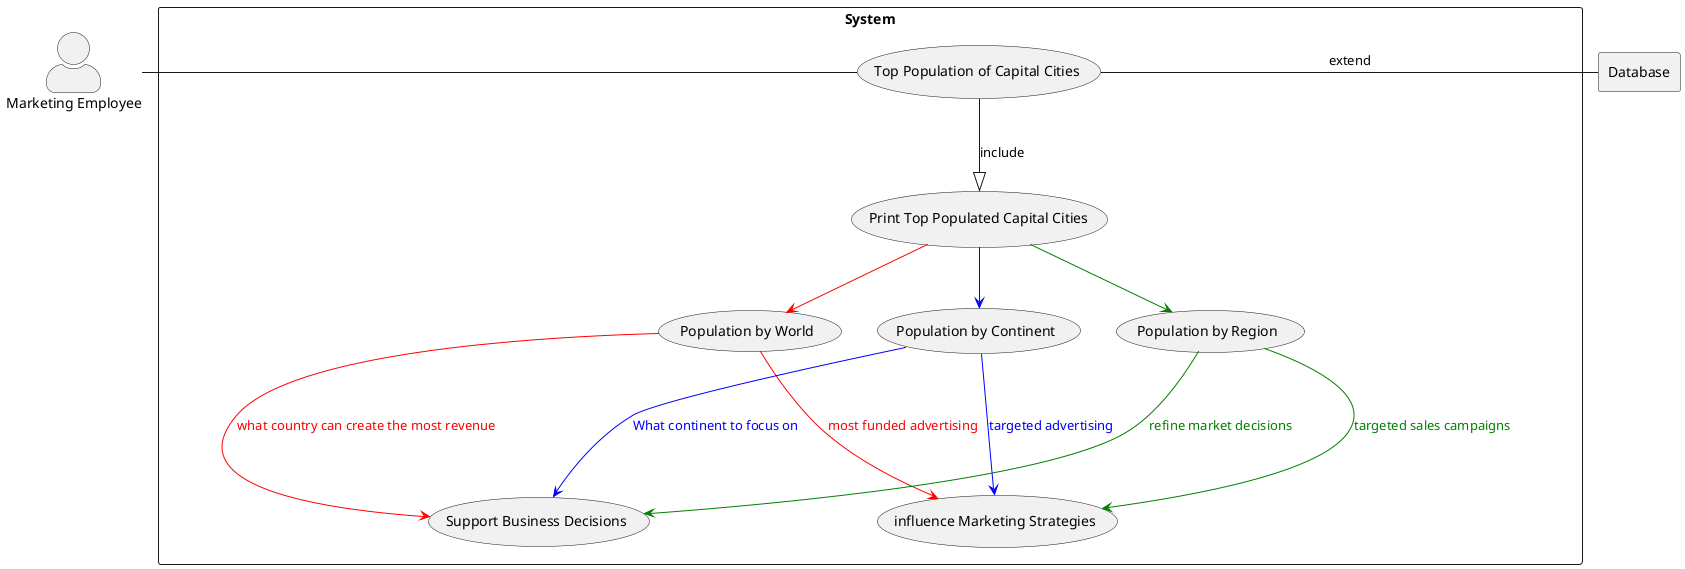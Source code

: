 @startuml
skinparam actorStyle awesome
top to bottom direction
actor Marketing as "Marketing Employee"
rectangle Database
rectangle "System" {
    usecase UC1 as "Top Population of Capital Cities"
    usecase UC2 as "Print Top Populated Capital Cities"
    usecase UCworld as "Population by World"
    usecase UCcontinent as "Population by Continent"
    usecase UCRegioin as "Population by Region"
    usecase UC3 as "Support Business Decisions"
    usecase UC4 as "influence Marketing Strategies"

    Marketing - UC1
    UC1 --|> UC2 : include
    UC1 - Database : extend
    UC2 --> UCworld #line:red;text:red
    UC2 --> UCcontinent #line:blue;text:blue
    UC2 --> UCRegioin #line:green;text:green
    UCworld -down-->UC3 #line:red;text:red : what country can create the most revenue
    UCworld -down-->UC4 #line:red;text:red : most funded advertising
    UCcontinent -down-->UC3 #line:blue;text:blue : What continent to focus on
    UCcontinent -down-->UC4 #line:blue;text:blue : targeted advertising
    UCRegioin -down-->UC3 #line:green;text:green : refine market decisions
    UCRegioin -down-->UC4 #line:green;text:green : targeted sales campaigns
}
@enduml

